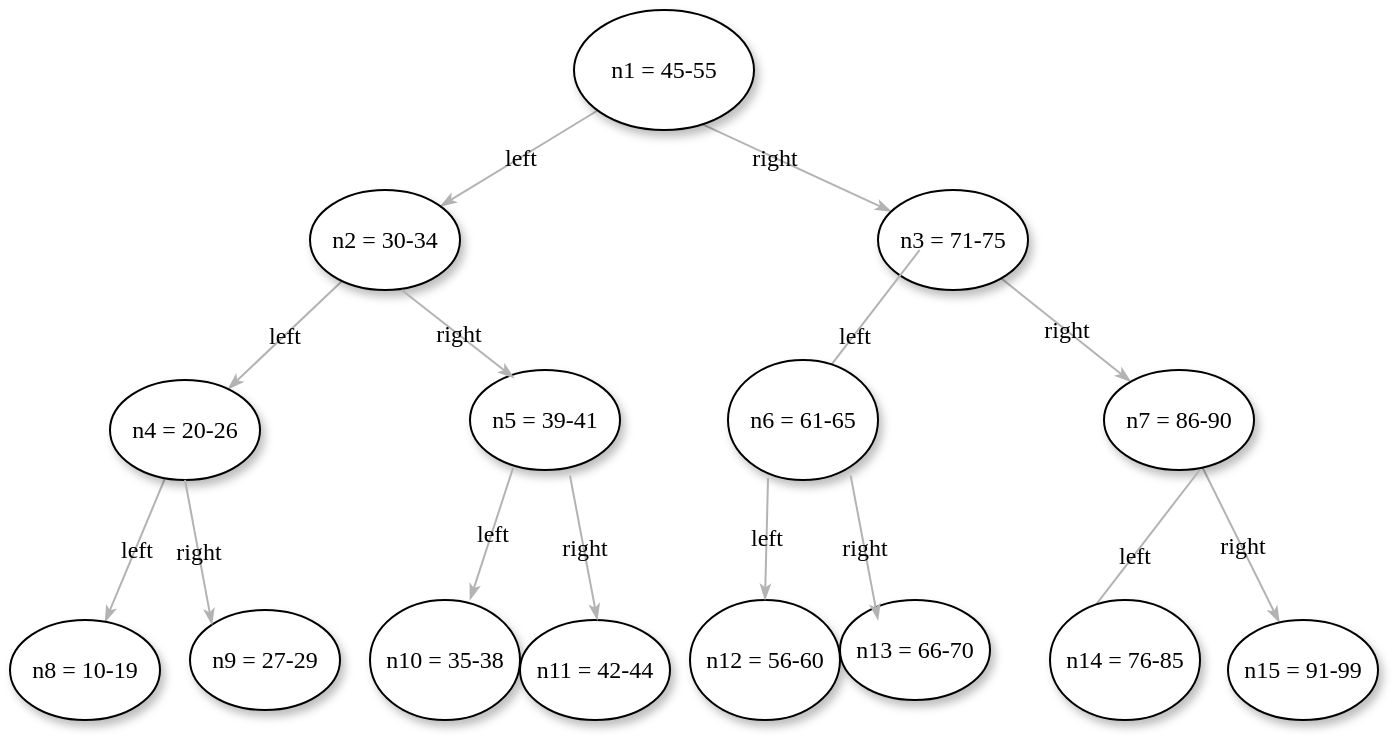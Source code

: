<mxfile version="13.1.14" type="device"><diagram name="Page-1" id="42789a77-a242-8287-6e28-9cd8cfd52e62"><mxGraphModel dx="1102" dy="478" grid="1" gridSize="10" guides="1" tooltips="1" connect="1" arrows="1" fold="1" page="1" pageScale="1" pageWidth="1100" pageHeight="850" background="#ffffff" math="0" shadow="0"><root><mxCell id="0"/><mxCell id="1" parent="0"/><mxCell id="1ea317790d2ca983-13" value="left" style="edgeStyle=none;rounded=1;html=1;labelBackgroundColor=none;startArrow=none;startFill=0;startSize=5;endArrow=classicThin;endFill=1;endSize=5;jettySize=auto;orthogonalLoop=1;strokeColor=#B3B3B3;strokeWidth=1;fontFamily=Verdana;fontSize=12" parent="1" source="1ea317790d2ca983-1" target="1ea317790d2ca983-9" edge="1"><mxGeometry relative="1" as="geometry"/></mxCell><mxCell id="1ea317790d2ca983-14" value="right" style="edgeStyle=none;rounded=1;html=1;labelBackgroundColor=none;startArrow=none;startFill=0;startSize=5;endArrow=classicThin;endFill=1;endSize=5;jettySize=auto;orthogonalLoop=1;strokeColor=#B3B3B3;strokeWidth=1;fontFamily=Verdana;fontSize=12" parent="1" target="1ea317790d2ca983-3" edge="1"><mxGeometry relative="1" as="geometry"><mxPoint x="494.103" y="126.975" as="sourcePoint"/></mxGeometry></mxCell><mxCell id="1ea317790d2ca983-1" value="n1 = 45-55" style="ellipse;whiteSpace=wrap;html=1;rounded=0;shadow=1;comic=0;labelBackgroundColor=none;strokeWidth=1;fontFamily=Verdana;fontSize=12;align=center;" parent="1" vertex="1"><mxGeometry x="452" y="80" width="90" height="60" as="geometry"/></mxCell><mxCell id="1ea317790d2ca983-15" value="right" style="edgeStyle=none;rounded=1;html=1;labelBackgroundColor=none;startArrow=none;startFill=0;startSize=5;endArrow=classicThin;endFill=1;endSize=5;jettySize=auto;orthogonalLoop=1;strokeColor=#B3B3B3;strokeWidth=1;fontFamily=Verdana;fontSize=12" parent="1" source="1ea317790d2ca983-3" target="1ea317790d2ca983-4" edge="1"><mxGeometry relative="1" as="geometry"/></mxCell><mxCell id="1ea317790d2ca983-3" value="&lt;span&gt;n3 = 71-75&lt;/span&gt;" style="ellipse;whiteSpace=wrap;html=1;rounded=0;shadow=1;comic=0;labelBackgroundColor=none;strokeWidth=1;fontFamily=Verdana;fontSize=12;align=center;" parent="1" vertex="1"><mxGeometry x="604" y="170" width="75" height="50" as="geometry"/></mxCell><mxCell id="1ea317790d2ca983-16" value="right" style="edgeStyle=none;rounded=1;html=1;labelBackgroundColor=none;startArrow=none;startFill=0;startSize=5;endArrow=classicThin;endFill=1;endSize=5;jettySize=auto;orthogonalLoop=1;strokeColor=#B3B3B3;strokeWidth=1;fontFamily=Verdana;fontSize=12" parent="1" source="1ea317790d2ca983-4" target="1ea317790d2ca983-5" edge="1"><mxGeometry relative="1" as="geometry"/></mxCell><mxCell id="1ea317790d2ca983-4" value="&lt;span&gt;n7 = 86-90&lt;/span&gt;" style="ellipse;whiteSpace=wrap;html=1;rounded=0;shadow=1;comic=0;labelBackgroundColor=none;strokeWidth=1;fontFamily=Verdana;fontSize=12;align=center;" parent="1" vertex="1"><mxGeometry x="717" y="260" width="75" height="50" as="geometry"/></mxCell><mxCell id="1ea317790d2ca983-5" value="&lt;span&gt;n15 = 91-99&lt;/span&gt;" style="ellipse;whiteSpace=wrap;html=1;rounded=0;shadow=1;comic=0;labelBackgroundColor=none;strokeWidth=1;fontFamily=Verdana;fontSize=12;align=center;" parent="1" vertex="1"><mxGeometry x="779" y="385" width="75" height="50" as="geometry"/></mxCell><mxCell id="1ea317790d2ca983-8" value="n5 = 39-41" style="ellipse;whiteSpace=wrap;html=1;rounded=0;shadow=1;comic=0;labelBackgroundColor=none;strokeWidth=1;fontFamily=Verdana;fontSize=12;align=center;" parent="1" vertex="1"><mxGeometry x="400" y="260" width="75" height="50" as="geometry"/></mxCell><mxCell id="1ea317790d2ca983-19" value="left" style="edgeStyle=none;rounded=1;html=1;labelBackgroundColor=none;startArrow=none;startFill=0;startSize=5;endArrow=classicThin;endFill=1;endSize=5;jettySize=auto;orthogonalLoop=1;strokeColor=#B3B3B3;strokeWidth=1;fontFamily=Verdana;fontSize=12" parent="1" source="1ea317790d2ca983-9" target="1ea317790d2ca983-10" edge="1"><mxGeometry relative="1" as="geometry"/></mxCell><mxCell id="1ea317790d2ca983-9" value="n2 = 30-34" style="ellipse;whiteSpace=wrap;html=1;rounded=0;shadow=1;comic=0;labelBackgroundColor=none;strokeWidth=1;fontFamily=Verdana;fontSize=12;align=center;" parent="1" vertex="1"><mxGeometry x="320" y="170" width="75" height="50" as="geometry"/></mxCell><mxCell id="1ea317790d2ca983-20" value="left" style="edgeStyle=none;rounded=1;html=1;labelBackgroundColor=none;startArrow=none;startFill=0;startSize=5;endArrow=classicThin;endFill=1;endSize=5;jettySize=auto;orthogonalLoop=1;strokeColor=#B3B3B3;strokeWidth=1;fontFamily=Verdana;fontSize=12" parent="1" source="1ea317790d2ca983-10" target="1ea317790d2ca983-11" edge="1"><mxGeometry relative="1" as="geometry"/></mxCell><mxCell id="1ea317790d2ca983-10" value="&lt;span&gt;n4 = 20-26&lt;/span&gt;" style="ellipse;whiteSpace=wrap;html=1;rounded=0;shadow=1;comic=0;labelBackgroundColor=none;strokeWidth=1;fontFamily=Verdana;fontSize=12;align=center;" parent="1" vertex="1"><mxGeometry x="220" y="265" width="75" height="50" as="geometry"/></mxCell><mxCell id="1ea317790d2ca983-11" value="&lt;span&gt;n8 = 10-19&lt;/span&gt;" style="ellipse;whiteSpace=wrap;html=1;rounded=0;shadow=1;comic=0;labelBackgroundColor=none;strokeWidth=1;fontFamily=Verdana;fontSize=12;align=center;" parent="1" vertex="1"><mxGeometry x="170" y="385" width="75" height="50" as="geometry"/></mxCell><mxCell id="IHwkN0KqI_AV1Woy6Fwq-2" value="n9 = 27-29" style="ellipse;whiteSpace=wrap;html=1;rounded=0;shadow=1;comic=0;labelBackgroundColor=none;strokeWidth=1;fontFamily=Verdana;fontSize=12;align=center;" parent="1" vertex="1"><mxGeometry x="260" y="380" width="75" height="50" as="geometry"/></mxCell><mxCell id="IHwkN0KqI_AV1Woy6Fwq-7" value="right" style="edgeStyle=none;rounded=1;html=1;labelBackgroundColor=none;startArrow=none;startFill=0;startSize=5;endArrow=classicThin;endFill=1;endSize=5;jettySize=auto;orthogonalLoop=1;strokeColor=#B3B3B3;strokeWidth=1;fontFamily=Verdana;fontSize=12;exitX=0.5;exitY=1;exitDx=0;exitDy=0;entryX=0;entryY=0;entryDx=0;entryDy=0;" parent="1" source="1ea317790d2ca983-10" target="IHwkN0KqI_AV1Woy6Fwq-2" edge="1"><mxGeometry relative="1" as="geometry"><mxPoint x="240.439" y="317.263" as="sourcePoint"/><mxPoint x="174.612" y="402.755" as="targetPoint"/></mxGeometry></mxCell><mxCell id="IHwkN0KqI_AV1Woy6Fwq-8" value="right" style="edgeStyle=none;rounded=1;html=1;labelBackgroundColor=none;startArrow=none;startFill=0;startSize=5;endArrow=classicThin;endFill=1;endSize=5;jettySize=auto;orthogonalLoop=1;strokeColor=#B3B3B3;strokeWidth=1;fontFamily=Verdana;fontSize=12;entryX=0.293;entryY=0.08;entryDx=0;entryDy=0;entryPerimeter=0;" parent="1" target="1ea317790d2ca983-8" edge="1"><mxGeometry relative="1" as="geometry"><mxPoint x="365.829" y="220.003" as="sourcePoint"/><mxPoint x="300.002" y="305.495" as="targetPoint"/></mxGeometry></mxCell><mxCell id="IHwkN0KqI_AV1Woy6Fwq-9" value="left" style="edgeStyle=none;rounded=1;html=1;labelBackgroundColor=none;startArrow=none;startFill=0;startSize=5;endArrow=classicThin;endFill=1;endSize=5;jettySize=auto;orthogonalLoop=1;strokeColor=#B3B3B3;strokeWidth=1;fontFamily=Verdana;fontSize=12" parent="1" edge="1"><mxGeometry relative="1" as="geometry"><mxPoint x="624.829" y="200.003" as="sourcePoint"/><mxPoint x="559.002" y="285.495" as="targetPoint"/></mxGeometry></mxCell><mxCell id="IHwkN0KqI_AV1Woy6Fwq-10" value="left" style="edgeStyle=none;rounded=1;html=1;labelBackgroundColor=none;startArrow=none;startFill=0;startSize=5;endArrow=classicThin;endFill=1;endSize=5;jettySize=auto;orthogonalLoop=1;strokeColor=#B3B3B3;strokeWidth=1;fontFamily=Verdana;fontSize=12" parent="1" edge="1"><mxGeometry relative="1" as="geometry"><mxPoint x="764.829" y="310.003" as="sourcePoint"/><mxPoint x="699.002" y="395.495" as="targetPoint"/></mxGeometry></mxCell><mxCell id="IHwkN0KqI_AV1Woy6Fwq-11" value="&lt;span&gt;n6 = 61-65&lt;/span&gt;" style="ellipse;whiteSpace=wrap;html=1;rounded=0;shadow=1;comic=0;labelBackgroundColor=none;strokeWidth=1;fontFamily=Verdana;fontSize=12;align=center;" parent="1" vertex="1"><mxGeometry x="529" y="255" width="75" height="60" as="geometry"/></mxCell><mxCell id="IHwkN0KqI_AV1Woy6Fwq-12" value="&lt;span&gt;n12 = 56-60&lt;/span&gt;" style="ellipse;whiteSpace=wrap;html=1;rounded=0;shadow=1;comic=0;labelBackgroundColor=none;strokeWidth=1;fontFamily=Verdana;fontSize=12;align=center;" parent="1" vertex="1"><mxGeometry x="510" y="375" width="75" height="60" as="geometry"/></mxCell><mxCell id="IHwkN0KqI_AV1Woy6Fwq-13" value="&lt;span&gt;n14 = 76-85&lt;/span&gt;" style="ellipse;whiteSpace=wrap;html=1;rounded=0;shadow=1;comic=0;labelBackgroundColor=none;strokeWidth=1;fontFamily=Verdana;fontSize=12;align=center;" parent="1" vertex="1"><mxGeometry x="690" y="375" width="75" height="60" as="geometry"/></mxCell><mxCell id="IHwkN0KqI_AV1Woy6Fwq-14" value="left" style="edgeStyle=none;rounded=1;html=1;labelBackgroundColor=none;startArrow=none;startFill=0;startSize=5;endArrow=classicThin;endFill=1;endSize=5;jettySize=auto;orthogonalLoop=1;strokeColor=#B3B3B3;strokeWidth=1;fontFamily=Verdana;fontSize=12;exitX=0.267;exitY=0.983;exitDx=0;exitDy=0;exitPerimeter=0;entryX=0.5;entryY=0;entryDx=0;entryDy=0;" parent="1" edge="1" target="IHwkN0KqI_AV1Woy6Fwq-12" source="IHwkN0KqI_AV1Woy6Fwq-11"><mxGeometry relative="1" as="geometry"><mxPoint x="574.829" y="304.513" as="sourcePoint"/><mxPoint x="509.002" y="390.005" as="targetPoint"/></mxGeometry></mxCell><mxCell id="ljPKKht_IV2QI3o40Q5t-1" value="&lt;span&gt;n10 = 35-38&lt;/span&gt;" style="ellipse;whiteSpace=wrap;html=1;rounded=0;shadow=1;comic=0;labelBackgroundColor=none;strokeWidth=1;fontFamily=Verdana;fontSize=12;align=center;" vertex="1" parent="1"><mxGeometry x="350" y="375" width="75" height="60" as="geometry"/></mxCell><mxCell id="ljPKKht_IV2QI3o40Q5t-2" value="left" style="edgeStyle=none;rounded=1;html=1;labelBackgroundColor=none;startArrow=none;startFill=0;startSize=5;endArrow=classicThin;endFill=1;endSize=5;jettySize=auto;orthogonalLoop=1;strokeColor=#B3B3B3;strokeWidth=1;fontFamily=Verdana;fontSize=12;exitX=0.267;exitY=0.983;exitDx=0;exitDy=0;exitPerimeter=0;" edge="1" parent="1"><mxGeometry relative="1" as="geometry"><mxPoint x="421.525" y="308.98" as="sourcePoint"/><mxPoint x="400" y="375" as="targetPoint"/></mxGeometry></mxCell><mxCell id="ljPKKht_IV2QI3o40Q5t-3" value="n11 = 42-44" style="ellipse;whiteSpace=wrap;html=1;rounded=0;shadow=1;comic=0;labelBackgroundColor=none;strokeWidth=1;fontFamily=Verdana;fontSize=12;align=center;" vertex="1" parent="1"><mxGeometry x="425" y="385" width="75" height="50" as="geometry"/></mxCell><mxCell id="ljPKKht_IV2QI3o40Q5t-4" value="n13 = 66-70" style="ellipse;whiteSpace=wrap;html=1;rounded=0;shadow=1;comic=0;labelBackgroundColor=none;strokeWidth=1;fontFamily=Verdana;fontSize=12;align=center;" vertex="1" parent="1"><mxGeometry x="585" y="375" width="75" height="50" as="geometry"/></mxCell><mxCell id="ljPKKht_IV2QI3o40Q5t-5" value="right" style="edgeStyle=none;rounded=1;html=1;labelBackgroundColor=none;startArrow=none;startFill=0;startSize=5;endArrow=classicThin;endFill=1;endSize=5;jettySize=auto;orthogonalLoop=1;strokeColor=#B3B3B3;strokeWidth=1;fontFamily=Verdana;fontSize=12;exitX=0.5;exitY=1;exitDx=0;exitDy=0;entryX=0;entryY=0;entryDx=0;entryDy=0;" edge="1" parent="1"><mxGeometry relative="1" as="geometry"><mxPoint x="450" y="312.8" as="sourcePoint"/><mxPoint x="463.662" y="385.004" as="targetPoint"/></mxGeometry></mxCell><mxCell id="ljPKKht_IV2QI3o40Q5t-6" value="right" style="edgeStyle=none;rounded=1;html=1;labelBackgroundColor=none;startArrow=none;startFill=0;startSize=5;endArrow=classicThin;endFill=1;endSize=5;jettySize=auto;orthogonalLoop=1;strokeColor=#B3B3B3;strokeWidth=1;fontFamily=Verdana;fontSize=12;exitX=0.5;exitY=1;exitDx=0;exitDy=0;entryX=0;entryY=0;entryDx=0;entryDy=0;" edge="1" parent="1"><mxGeometry relative="1" as="geometry"><mxPoint x="590.34" y="312.8" as="sourcePoint"/><mxPoint x="604.002" y="385.004" as="targetPoint"/></mxGeometry></mxCell></root></mxGraphModel></diagram></mxfile>